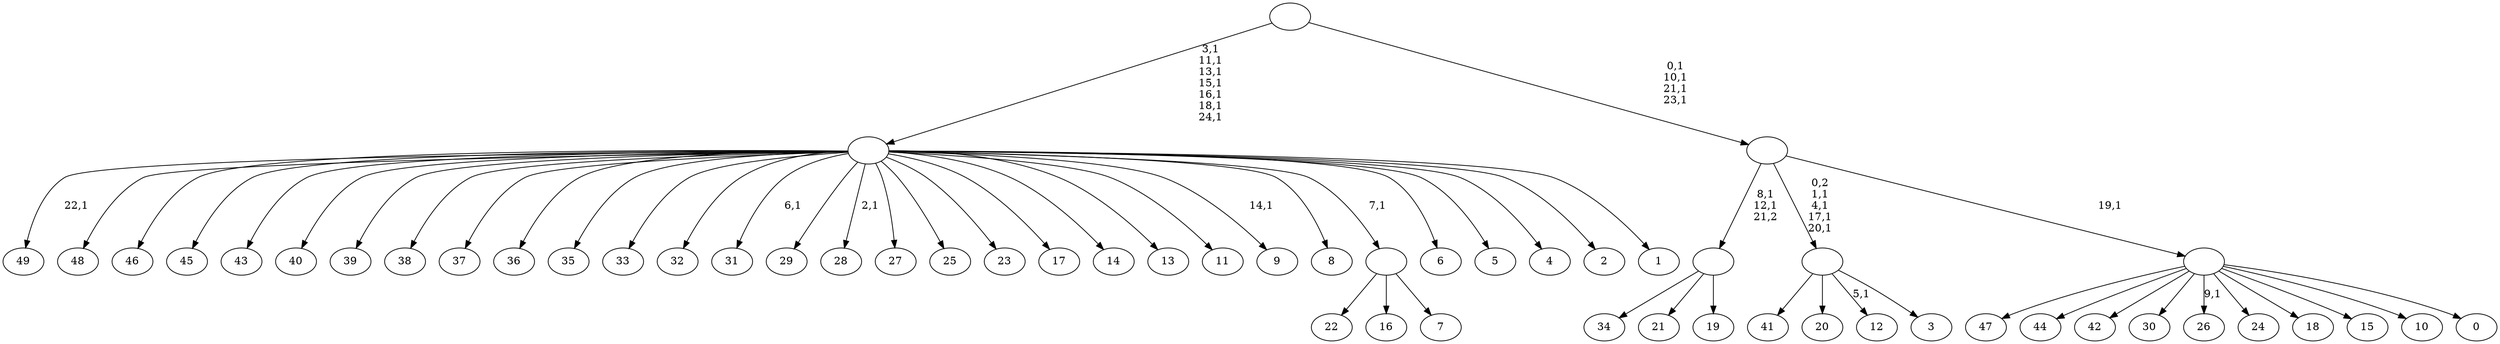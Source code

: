 digraph T {
	75 [label="49"]
	73 [label="48"]
	72 [label="47"]
	71 [label="46"]
	70 [label="45"]
	69 [label="44"]
	68 [label="43"]
	67 [label="42"]
	66 [label="41"]
	65 [label="40"]
	64 [label="39"]
	63 [label="38"]
	62 [label="37"]
	61 [label="36"]
	60 [label="35"]
	59 [label="34"]
	58 [label="33"]
	57 [label="32"]
	56 [label="31"]
	54 [label="30"]
	53 [label="29"]
	52 [label="28"]
	50 [label="27"]
	49 [label="26"]
	47 [label="25"]
	46 [label="24"]
	45 [label="23"]
	44 [label="22"]
	43 [label="21"]
	42 [label="20"]
	41 [label="19"]
	40 [label=""]
	38 [label="18"]
	37 [label="17"]
	36 [label="16"]
	35 [label="15"]
	34 [label="14"]
	33 [label="13"]
	32 [label="12"]
	30 [label="11"]
	29 [label="10"]
	28 [label="9"]
	26 [label="8"]
	25 [label="7"]
	24 [label=""]
	23 [label="6"]
	22 [label="5"]
	21 [label="4"]
	20 [label="3"]
	19 [label=""]
	15 [label="2"]
	14 [label="1"]
	13 [label=""]
	6 [label="0"]
	5 [label=""]
	4 [label=""]
	0 [label=""]
	40 -> 59 [label=""]
	40 -> 43 [label=""]
	40 -> 41 [label=""]
	24 -> 44 [label=""]
	24 -> 36 [label=""]
	24 -> 25 [label=""]
	19 -> 32 [label="5,1"]
	19 -> 66 [label=""]
	19 -> 42 [label=""]
	19 -> 20 [label=""]
	13 -> 28 [label="14,1"]
	13 -> 52 [label="2,1"]
	13 -> 56 [label="6,1"]
	13 -> 75 [label="22,1"]
	13 -> 73 [label=""]
	13 -> 71 [label=""]
	13 -> 70 [label=""]
	13 -> 68 [label=""]
	13 -> 65 [label=""]
	13 -> 64 [label=""]
	13 -> 63 [label=""]
	13 -> 62 [label=""]
	13 -> 61 [label=""]
	13 -> 60 [label=""]
	13 -> 58 [label=""]
	13 -> 57 [label=""]
	13 -> 53 [label=""]
	13 -> 50 [label=""]
	13 -> 47 [label=""]
	13 -> 45 [label=""]
	13 -> 37 [label=""]
	13 -> 34 [label=""]
	13 -> 33 [label=""]
	13 -> 30 [label=""]
	13 -> 26 [label=""]
	13 -> 24 [label="7,1"]
	13 -> 23 [label=""]
	13 -> 22 [label=""]
	13 -> 21 [label=""]
	13 -> 15 [label=""]
	13 -> 14 [label=""]
	5 -> 49 [label="9,1"]
	5 -> 72 [label=""]
	5 -> 69 [label=""]
	5 -> 67 [label=""]
	5 -> 54 [label=""]
	5 -> 46 [label=""]
	5 -> 38 [label=""]
	5 -> 35 [label=""]
	5 -> 29 [label=""]
	5 -> 6 [label=""]
	4 -> 19 [label="0,2\n1,1\n4,1\n17,1\n20,1"]
	4 -> 40 [label="8,1\n12,1\n21,2"]
	4 -> 5 [label="19,1"]
	0 -> 4 [label="0,1\n10,1\n21,1\n23,1"]
	0 -> 13 [label="3,1\n11,1\n13,1\n15,1\n16,1\n18,1\n24,1"]
}
